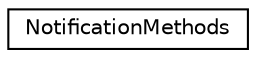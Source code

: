 digraph "Graphical Class Hierarchy"
{
 // LATEX_PDF_SIZE
  edge [fontname="Helvetica",fontsize="10",labelfontname="Helvetica",labelfontsize="10"];
  node [fontname="Helvetica",fontsize="10",shape=record];
  rankdir="LR";
  Node0 [label="NotificationMethods",height=0.2,width=0.4,color="black", fillcolor="white", style="filled",URL="$classNotificationMethods.html",tooltip=" "];
}
